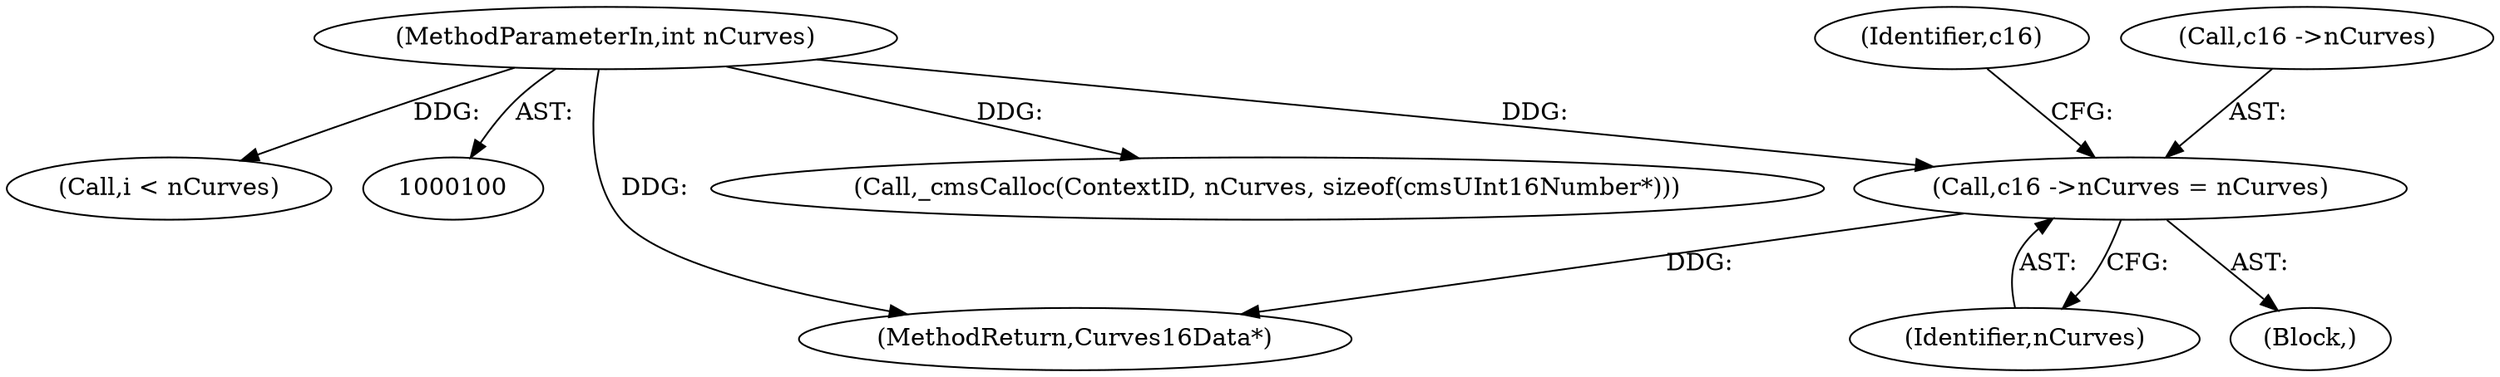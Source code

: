 digraph "0_Little-CMS_91c2db7f2559be504211b283bc3a2c631d6f06d9_2@pointer" {
"1000121" [label="(Call,c16 ->nCurves = nCurves)"];
"1000102" [label="(MethodParameterIn,int nCurves)"];
"1000122" [label="(Call,c16 ->nCurves)"];
"1000128" [label="(Identifier,c16)"];
"1000135" [label="(Call,_cmsCalloc(ContextID, nCurves, sizeof(cmsUInt16Number*)))"];
"1000263" [label="(MethodReturn,Curves16Data*)"];
"1000105" [label="(Block,)"];
"1000121" [label="(Call,c16 ->nCurves = nCurves)"];
"1000152" [label="(Call,i < nCurves)"];
"1000102" [label="(MethodParameterIn,int nCurves)"];
"1000125" [label="(Identifier,nCurves)"];
"1000121" -> "1000105"  [label="AST: "];
"1000121" -> "1000125"  [label="CFG: "];
"1000122" -> "1000121"  [label="AST: "];
"1000125" -> "1000121"  [label="AST: "];
"1000128" -> "1000121"  [label="CFG: "];
"1000121" -> "1000263"  [label="DDG: "];
"1000102" -> "1000121"  [label="DDG: "];
"1000102" -> "1000100"  [label="AST: "];
"1000102" -> "1000263"  [label="DDG: "];
"1000102" -> "1000135"  [label="DDG: "];
"1000102" -> "1000152"  [label="DDG: "];
}

